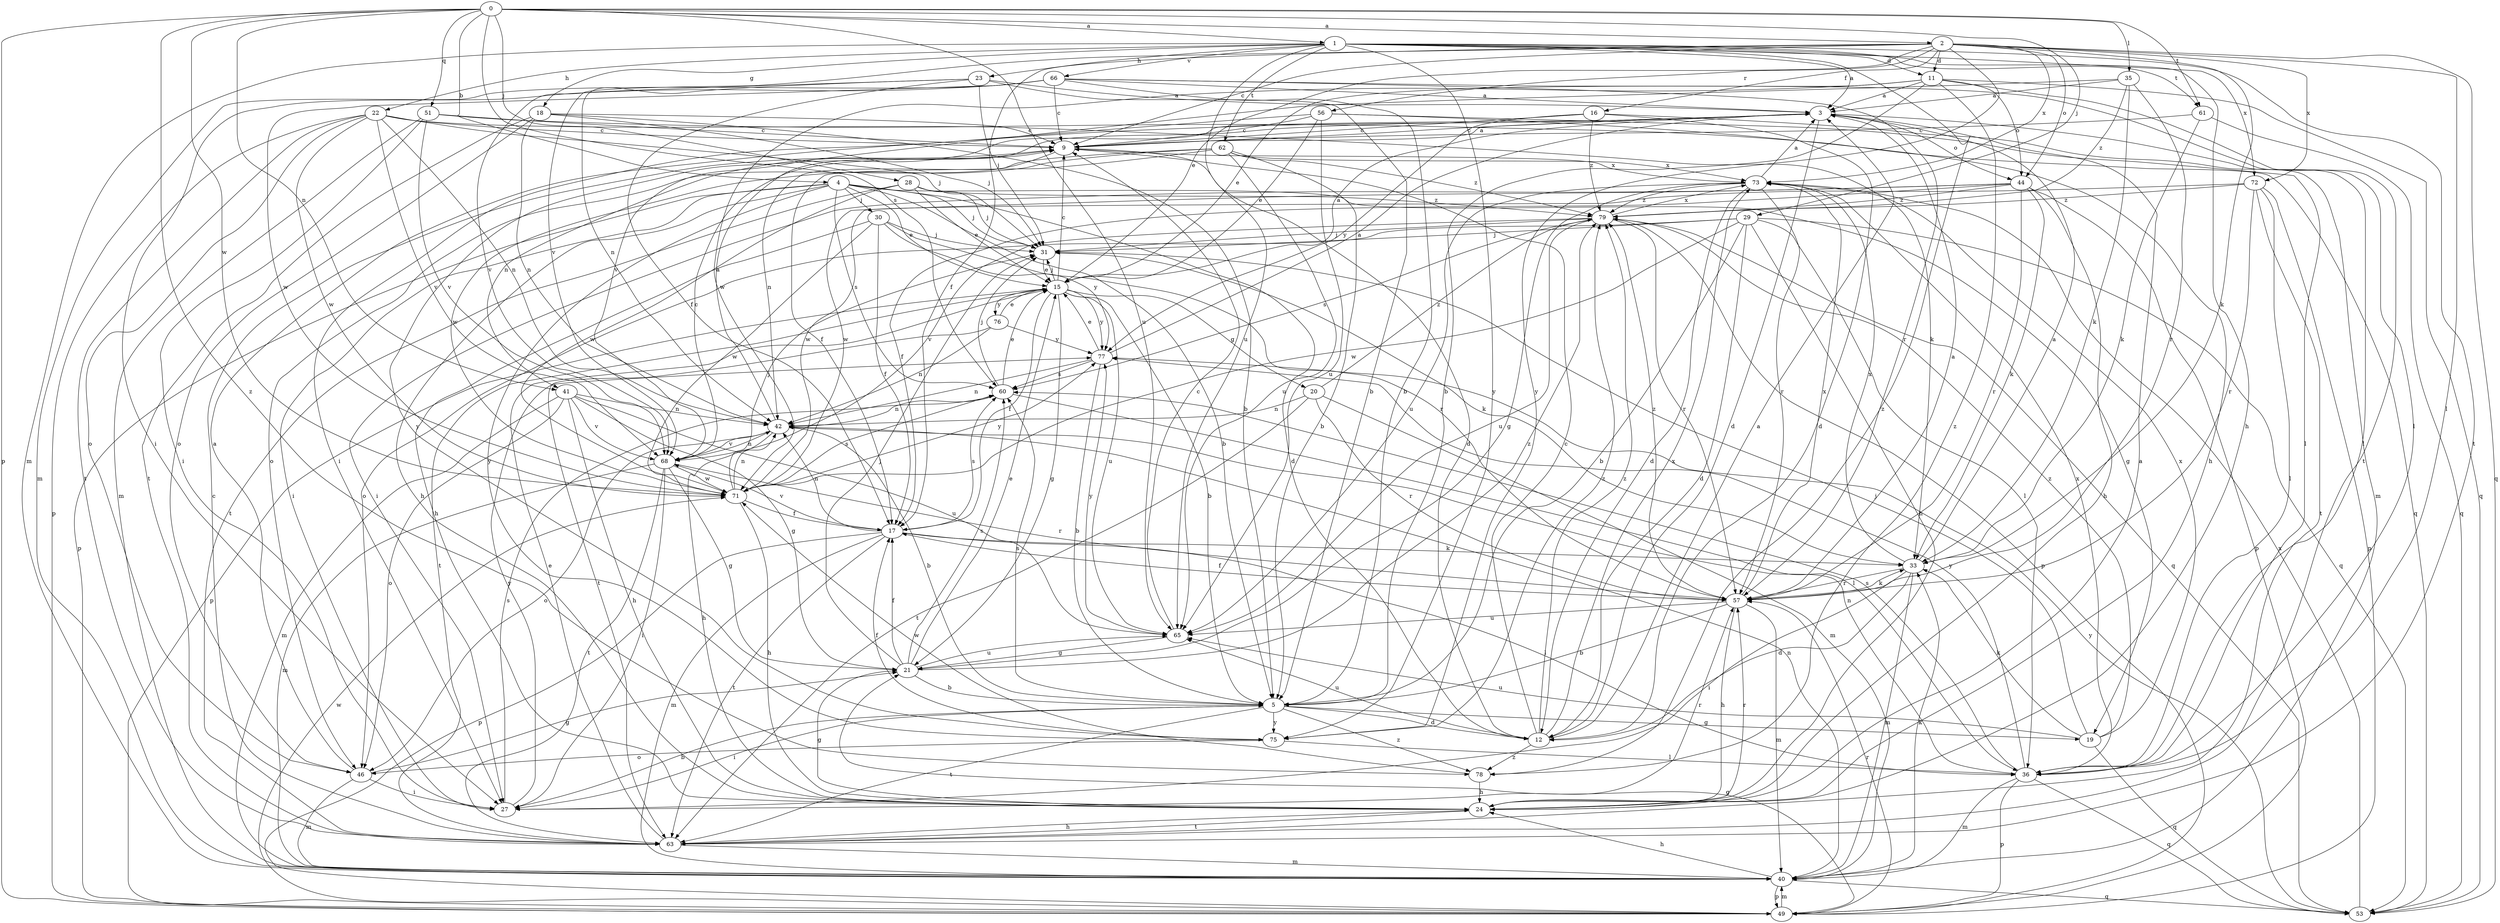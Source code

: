 strict digraph  {
0;
1;
2;
3;
4;
5;
9;
11;
12;
15;
16;
17;
18;
19;
20;
21;
22;
23;
24;
27;
28;
29;
30;
31;
33;
35;
36;
40;
41;
42;
44;
46;
49;
51;
53;
56;
57;
60;
61;
62;
63;
65;
66;
68;
71;
72;
73;
75;
76;
77;
78;
79;
0 -> 1  [label=a];
0 -> 2  [label=a];
0 -> 4  [label=b];
0 -> 28  [label=j];
0 -> 29  [label=j];
0 -> 35  [label=l];
0 -> 41  [label=n];
0 -> 49  [label=p];
0 -> 51  [label=q];
0 -> 60  [label=s];
0 -> 61  [label=t];
0 -> 65  [label=u];
0 -> 71  [label=w];
0 -> 78  [label=z];
1 -> 3  [label=a];
1 -> 11  [label=d];
1 -> 18  [label=g];
1 -> 22  [label=h];
1 -> 23  [label=h];
1 -> 24  [label=h];
1 -> 40  [label=m];
1 -> 61  [label=t];
1 -> 62  [label=t];
1 -> 63  [label=t];
1 -> 65  [label=u];
1 -> 66  [label=v];
1 -> 72  [label=x];
1 -> 75  [label=y];
1 -> 78  [label=z];
2 -> 9  [label=c];
2 -> 11  [label=d];
2 -> 15  [label=e];
2 -> 16  [label=f];
2 -> 17  [label=f];
2 -> 33  [label=k];
2 -> 36  [label=l];
2 -> 44  [label=o];
2 -> 53  [label=q];
2 -> 56  [label=r];
2 -> 68  [label=v];
2 -> 72  [label=x];
2 -> 73  [label=x];
2 -> 75  [label=y];
3 -> 9  [label=c];
3 -> 12  [label=d];
3 -> 36  [label=l];
3 -> 44  [label=o];
3 -> 75  [label=y];
4 -> 5  [label=b];
4 -> 12  [label=d];
4 -> 15  [label=e];
4 -> 19  [label=g];
4 -> 24  [label=h];
4 -> 27  [label=i];
4 -> 30  [label=j];
4 -> 31  [label=j];
4 -> 49  [label=p];
4 -> 60  [label=s];
4 -> 75  [label=y];
5 -> 12  [label=d];
5 -> 19  [label=g];
5 -> 27  [label=i];
5 -> 60  [label=s];
5 -> 63  [label=t];
5 -> 75  [label=y];
5 -> 78  [label=z];
9 -> 3  [label=a];
9 -> 12  [label=d];
9 -> 41  [label=n];
9 -> 42  [label=n];
9 -> 73  [label=x];
11 -> 3  [label=a];
11 -> 5  [label=b];
11 -> 15  [label=e];
11 -> 44  [label=o];
11 -> 53  [label=q];
11 -> 63  [label=t];
11 -> 71  [label=w];
11 -> 78  [label=z];
12 -> 3  [label=a];
12 -> 9  [label=c];
12 -> 65  [label=u];
12 -> 73  [label=x];
12 -> 78  [label=z];
12 -> 79  [label=z];
15 -> 3  [label=a];
15 -> 5  [label=b];
15 -> 9  [label=c];
15 -> 17  [label=f];
15 -> 20  [label=g];
15 -> 21  [label=g];
15 -> 31  [label=j];
15 -> 49  [label=p];
15 -> 63  [label=t];
15 -> 65  [label=u];
15 -> 76  [label=y];
15 -> 77  [label=y];
16 -> 9  [label=c];
16 -> 12  [label=d];
16 -> 40  [label=m];
16 -> 77  [label=y];
16 -> 79  [label=z];
17 -> 33  [label=k];
17 -> 36  [label=l];
17 -> 40  [label=m];
17 -> 42  [label=n];
17 -> 49  [label=p];
17 -> 60  [label=s];
17 -> 63  [label=t];
17 -> 68  [label=v];
18 -> 5  [label=b];
18 -> 9  [label=c];
18 -> 31  [label=j];
18 -> 42  [label=n];
18 -> 46  [label=o];
18 -> 63  [label=t];
19 -> 31  [label=j];
19 -> 33  [label=k];
19 -> 53  [label=q];
19 -> 65  [label=u];
19 -> 73  [label=x];
19 -> 79  [label=z];
20 -> 40  [label=m];
20 -> 42  [label=n];
20 -> 57  [label=r];
20 -> 63  [label=t];
20 -> 79  [label=z];
21 -> 5  [label=b];
21 -> 15  [label=e];
21 -> 17  [label=f];
21 -> 31  [label=j];
21 -> 60  [label=s];
21 -> 65  [label=u];
21 -> 79  [label=z];
22 -> 9  [label=c];
22 -> 31  [label=j];
22 -> 33  [label=k];
22 -> 42  [label=n];
22 -> 46  [label=o];
22 -> 49  [label=p];
22 -> 63  [label=t];
22 -> 68  [label=v];
22 -> 71  [label=w];
23 -> 3  [label=a];
23 -> 5  [label=b];
23 -> 17  [label=f];
23 -> 31  [label=j];
23 -> 42  [label=n];
23 -> 68  [label=v];
24 -> 3  [label=a];
24 -> 21  [label=g];
24 -> 57  [label=r];
24 -> 63  [label=t];
27 -> 5  [label=b];
27 -> 57  [label=r];
27 -> 60  [label=s];
27 -> 77  [label=y];
28 -> 15  [label=e];
28 -> 31  [label=j];
28 -> 63  [label=t];
28 -> 71  [label=w];
28 -> 79  [label=z];
29 -> 5  [label=b];
29 -> 12  [label=d];
29 -> 24  [label=h];
29 -> 31  [label=j];
29 -> 36  [label=l];
29 -> 46  [label=o];
29 -> 53  [label=q];
29 -> 71  [label=w];
30 -> 17  [label=f];
30 -> 24  [label=h];
30 -> 31  [label=j];
30 -> 57  [label=r];
30 -> 71  [label=w];
30 -> 77  [label=y];
31 -> 15  [label=e];
31 -> 33  [label=k];
33 -> 3  [label=a];
33 -> 12  [label=d];
33 -> 27  [label=i];
33 -> 40  [label=m];
33 -> 57  [label=r];
33 -> 73  [label=x];
35 -> 3  [label=a];
35 -> 33  [label=k];
35 -> 57  [label=r];
35 -> 68  [label=v];
35 -> 79  [label=z];
36 -> 40  [label=m];
36 -> 42  [label=n];
36 -> 49  [label=p];
36 -> 53  [label=q];
36 -> 60  [label=s];
36 -> 73  [label=x];
36 -> 77  [label=y];
40 -> 24  [label=h];
40 -> 33  [label=k];
40 -> 42  [label=n];
40 -> 49  [label=p];
40 -> 53  [label=q];
41 -> 21  [label=g];
41 -> 24  [label=h];
41 -> 40  [label=m];
41 -> 42  [label=n];
41 -> 46  [label=o];
41 -> 65  [label=u];
41 -> 68  [label=v];
42 -> 3  [label=a];
42 -> 5  [label=b];
42 -> 24  [label=h];
42 -> 46  [label=o];
42 -> 68  [label=v];
44 -> 17  [label=f];
44 -> 24  [label=h];
44 -> 27  [label=i];
44 -> 33  [label=k];
44 -> 49  [label=p];
44 -> 57  [label=r];
44 -> 71  [label=w];
44 -> 79  [label=z];
46 -> 3  [label=a];
46 -> 21  [label=g];
46 -> 27  [label=i];
46 -> 40  [label=m];
49 -> 21  [label=g];
49 -> 40  [label=m];
49 -> 57  [label=r];
49 -> 71  [label=w];
51 -> 9  [label=c];
51 -> 27  [label=i];
51 -> 40  [label=m];
51 -> 53  [label=q];
51 -> 68  [label=v];
53 -> 73  [label=x];
53 -> 77  [label=y];
56 -> 9  [label=c];
56 -> 15  [label=e];
56 -> 24  [label=h];
56 -> 27  [label=i];
56 -> 36  [label=l];
56 -> 65  [label=u];
57 -> 3  [label=a];
57 -> 5  [label=b];
57 -> 17  [label=f];
57 -> 24  [label=h];
57 -> 33  [label=k];
57 -> 40  [label=m];
57 -> 65  [label=u];
57 -> 73  [label=x];
57 -> 79  [label=z];
60 -> 15  [label=e];
60 -> 31  [label=j];
60 -> 36  [label=l];
60 -> 42  [label=n];
61 -> 9  [label=c];
61 -> 33  [label=k];
61 -> 53  [label=q];
62 -> 5  [label=b];
62 -> 17  [label=f];
62 -> 46  [label=o];
62 -> 65  [label=u];
62 -> 71  [label=w];
62 -> 73  [label=x];
62 -> 79  [label=z];
63 -> 9  [label=c];
63 -> 15  [label=e];
63 -> 24  [label=h];
63 -> 40  [label=m];
65 -> 9  [label=c];
65 -> 21  [label=g];
65 -> 77  [label=y];
66 -> 3  [label=a];
66 -> 5  [label=b];
66 -> 9  [label=c];
66 -> 27  [label=i];
66 -> 36  [label=l];
66 -> 40  [label=m];
66 -> 57  [label=r];
66 -> 71  [label=w];
68 -> 9  [label=c];
68 -> 21  [label=g];
68 -> 27  [label=i];
68 -> 40  [label=m];
68 -> 42  [label=n];
68 -> 57  [label=r];
68 -> 63  [label=t];
68 -> 71  [label=w];
71 -> 17  [label=f];
71 -> 24  [label=h];
71 -> 31  [label=j];
71 -> 42  [label=n];
71 -> 60  [label=s];
71 -> 77  [label=y];
72 -> 36  [label=l];
72 -> 49  [label=p];
72 -> 57  [label=r];
72 -> 63  [label=t];
72 -> 71  [label=w];
72 -> 79  [label=z];
73 -> 3  [label=a];
73 -> 12  [label=d];
73 -> 21  [label=g];
73 -> 57  [label=r];
73 -> 65  [label=u];
73 -> 79  [label=z];
75 -> 17  [label=f];
75 -> 36  [label=l];
75 -> 46  [label=o];
75 -> 79  [label=z];
76 -> 15  [label=e];
76 -> 42  [label=n];
76 -> 63  [label=t];
76 -> 77  [label=y];
77 -> 3  [label=a];
77 -> 5  [label=b];
77 -> 15  [label=e];
77 -> 42  [label=n];
77 -> 60  [label=s];
78 -> 24  [label=h];
78 -> 71  [label=w];
79 -> 31  [label=j];
79 -> 49  [label=p];
79 -> 53  [label=q];
79 -> 57  [label=r];
79 -> 60  [label=s];
79 -> 65  [label=u];
79 -> 68  [label=v];
79 -> 73  [label=x];
}
